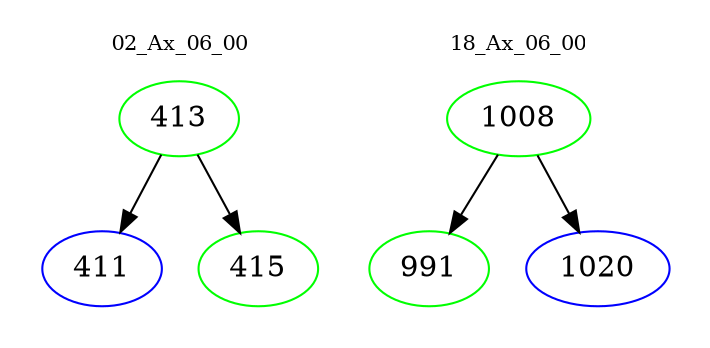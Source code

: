 digraph{
subgraph cluster_0 {
color = white
label = "02_Ax_06_00";
fontsize=10;
T0_413 [label="413", color="green"]
T0_413 -> T0_411 [color="black"]
T0_411 [label="411", color="blue"]
T0_413 -> T0_415 [color="black"]
T0_415 [label="415", color="green"]
}
subgraph cluster_1 {
color = white
label = "18_Ax_06_00";
fontsize=10;
T1_1008 [label="1008", color="green"]
T1_1008 -> T1_991 [color="black"]
T1_991 [label="991", color="green"]
T1_1008 -> T1_1020 [color="black"]
T1_1020 [label="1020", color="blue"]
}
}
